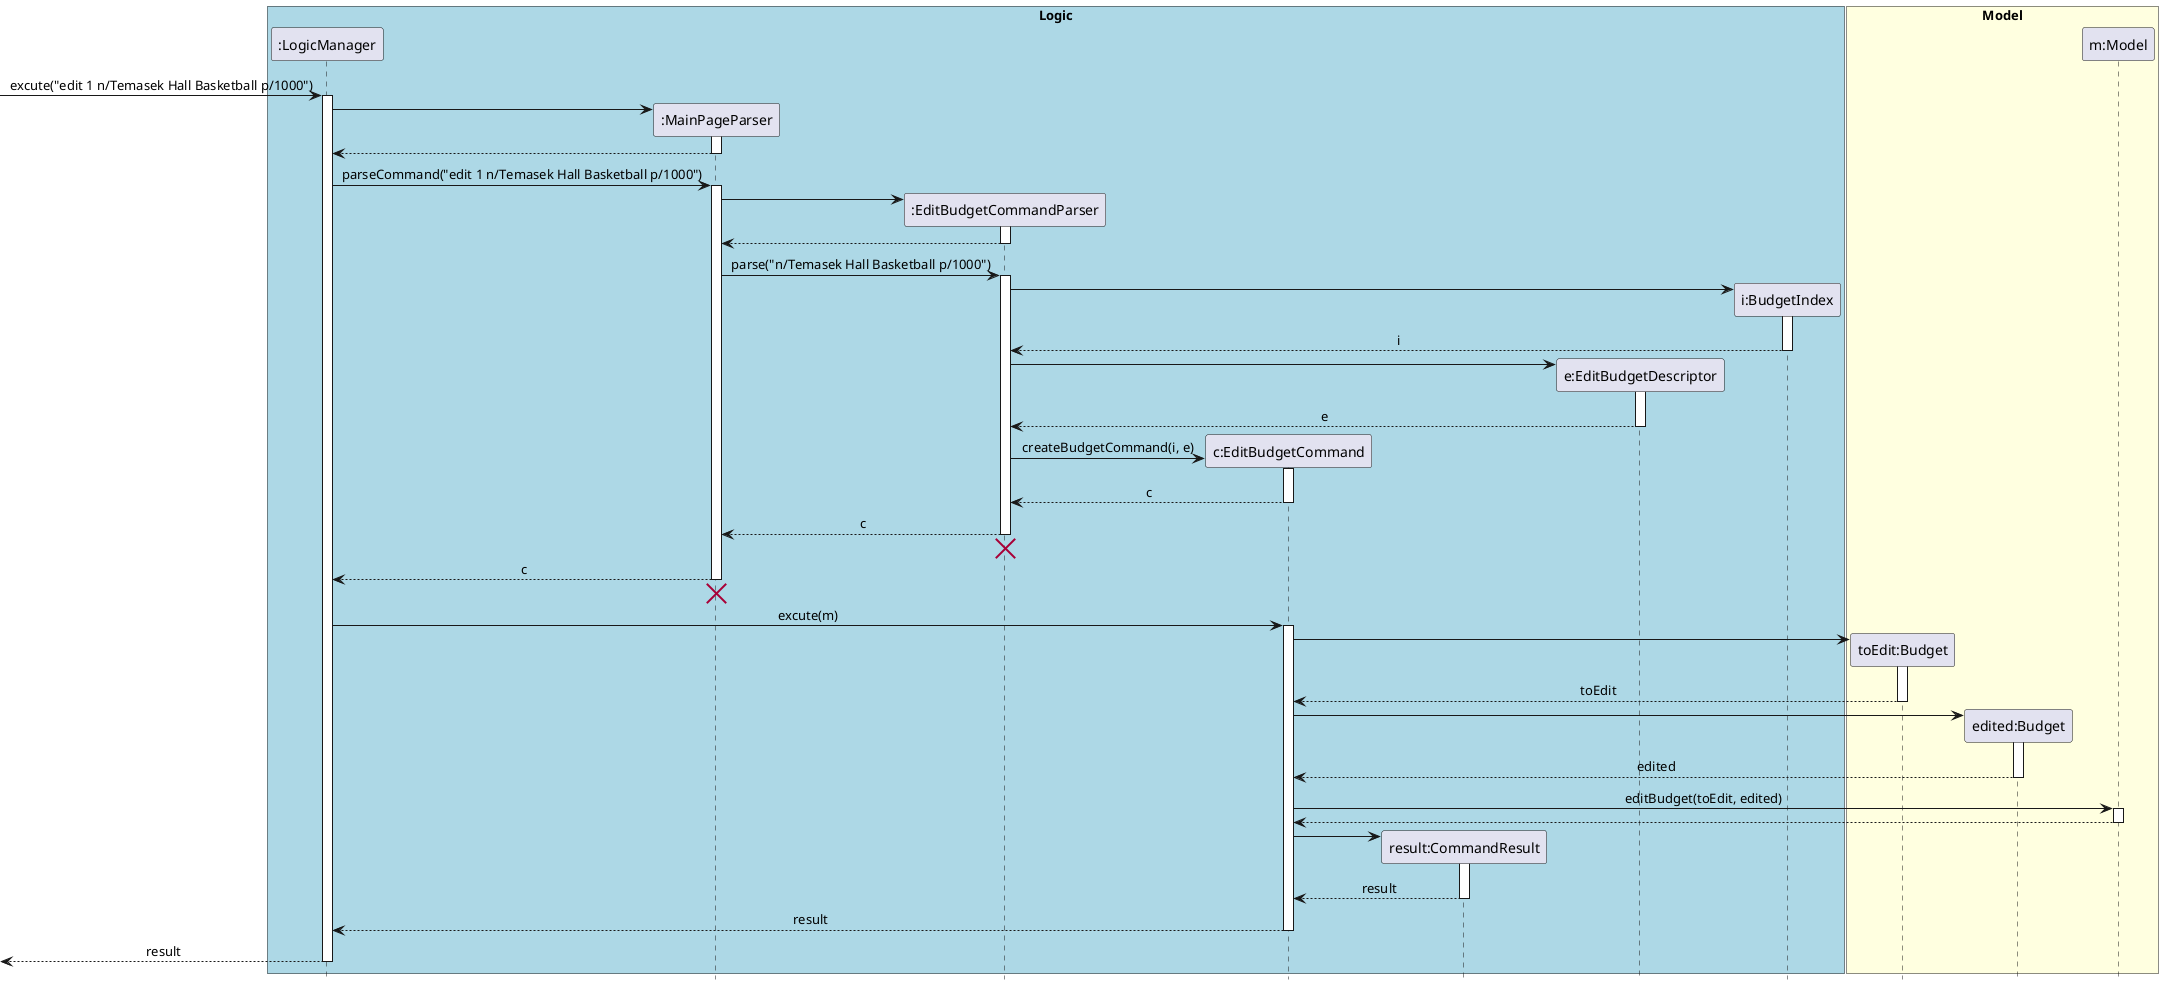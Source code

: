 @startuml
skinparam Sequence {
    MessageAlign center
}
hide footbox
box "Logic" #LightBlue
participant ":LogicManager" as LM
participant ":MainPageParser" as MPP
participant ":EditBudgetCommandParser" as EBCP
participant "c:EditBudgetCommand" as EBC
participant "result:CommandResult" as CR
participant "e:EditBudgetDescriptor" as EBD
participant "i:BudgetIndex" as BI
end box

box "Model" #LightYellow
participant "toEdit:Budget" as toEditBudget
participant "edited:Budget" as editedBudget
participant "m:Model" as M
end box

[-> LM : excute("edit 1 n/Temasek Hall Basketball p/1000")
activate LM
create MPP
LM -> MPP
activate MPP
LM <-- MPP
deactivate MPP
LM -> MPP : parseCommand("edit 1 n/Temasek Hall Basketball p/1000")
activate MPP

create EBCP
MPP -> EBCP
activate EBCP
MPP <-- EBCP
deactivate EBCP
MPP -> EBCP : parse("n/Temasek Hall Basketball p/1000")
activate EBCP

create BI
EBCP -> BI
activate BI
EBCP <-- BI : i
deactivate BI

create EBD
EBCP -> EBD
activate EBD
EBCP <-- EBD : e
deactivate EBD

create EBC
EBCP -> EBC : createBudgetCommand(i, e)
activate EBC
EBCP <-- EBC : c
deactivate EBC
MPP <-- EBCP : c
deactivate EBCP
MPP <-[hidden]- EBCP
destroy EBCP

deactivate EBCP
LM <-- MPP : c
deactivate MPP
LM <-[hidden]- MPP
destroy MPP

LM -> EBC: excute(m)

activate EBC
create toEditBudget
EBC -> toEditBudget
activate toEditBudget
EBC <-- toEditBudget : toEdit
deactivate toEditBudget

create editedBudget
EBC -> editedBudget
activate editedBudget
EBC <-- editedBudget : edited
deactivate editedBudget

EBC -> M : editBudget(toEdit, edited)
activate M
EBC <-- M
deactivate M

create CR
EBC -> CR
activate CR
EBC <-- CR : result
deactivate CR

LM <-- EBC: result
deactivate EBC
[<-- LM: result
deactivate LM

@enduml
